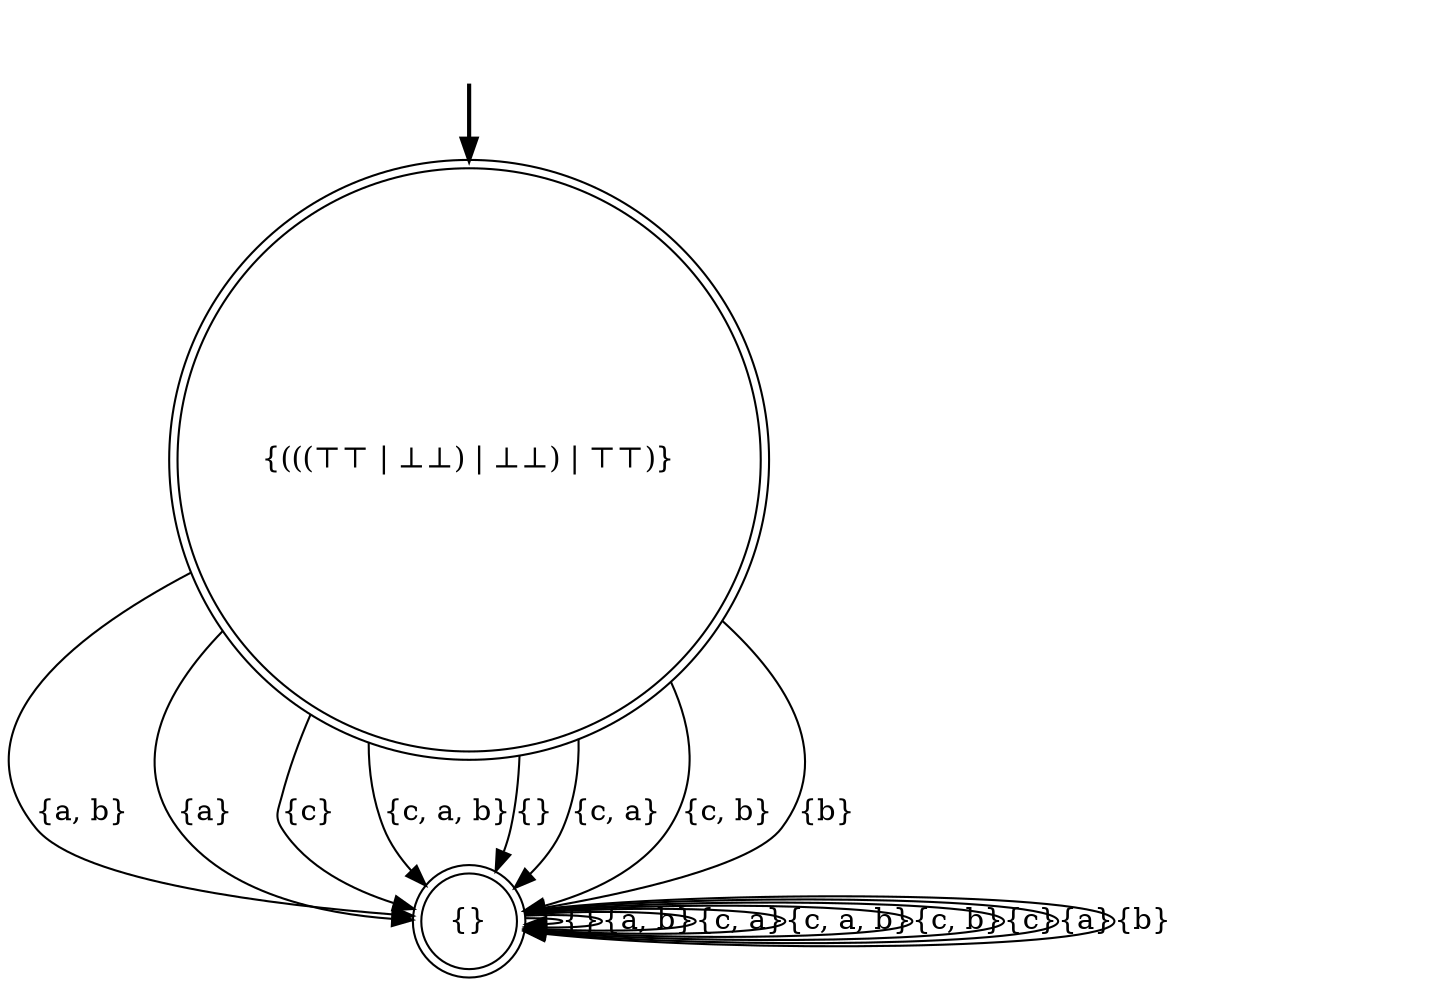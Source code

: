 digraph {
	fake0 [style=invisible]
	"{}" [shape=doublecircle]
	"{(((⊤⊤ | ⊥⊥) | ⊥⊥) | ⊤⊤)}" [root=true shape=doublecircle]
	fake0 -> "{(((⊤⊤ | ⊥⊥) | ⊥⊥) | ⊤⊤)}" [style=bold]
	"{(((⊤⊤ | ⊥⊥) | ⊥⊥) | ⊤⊤)}" -> "{}" [label="{a, b}"]
	"{}" -> "{}" [label="{}"]
	"{(((⊤⊤ | ⊥⊥) | ⊥⊥) | ⊤⊤)}" -> "{}" [label="{a}"]
	"{(((⊤⊤ | ⊥⊥) | ⊥⊥) | ⊤⊤)}" -> "{}" [label="{c}"]
	"{}" -> "{}" [label="{a, b}"]
	"{(((⊤⊤ | ⊥⊥) | ⊥⊥) | ⊤⊤)}" -> "{}" [label="{c, a, b}"]
	"{}" -> "{}" [label="{c, a}"]
	"{}" -> "{}" [label="{c, a, b}"]
	"{}" -> "{}" [label="{c, b}"]
	"{(((⊤⊤ | ⊥⊥) | ⊥⊥) | ⊤⊤)}" -> "{}" [label="{}"]
	"{(((⊤⊤ | ⊥⊥) | ⊥⊥) | ⊤⊤)}" -> "{}" [label="{c, a}"]
	"{(((⊤⊤ | ⊥⊥) | ⊥⊥) | ⊤⊤)}" -> "{}" [label="{c, b}"]
	"{}" -> "{}" [label="{c}"]
	"{}" -> "{}" [label="{a}"]
	"{}" -> "{}" [label="{b}"]
	"{(((⊤⊤ | ⊥⊥) | ⊥⊥) | ⊤⊤)}" -> "{}" [label="{b}"]
}
